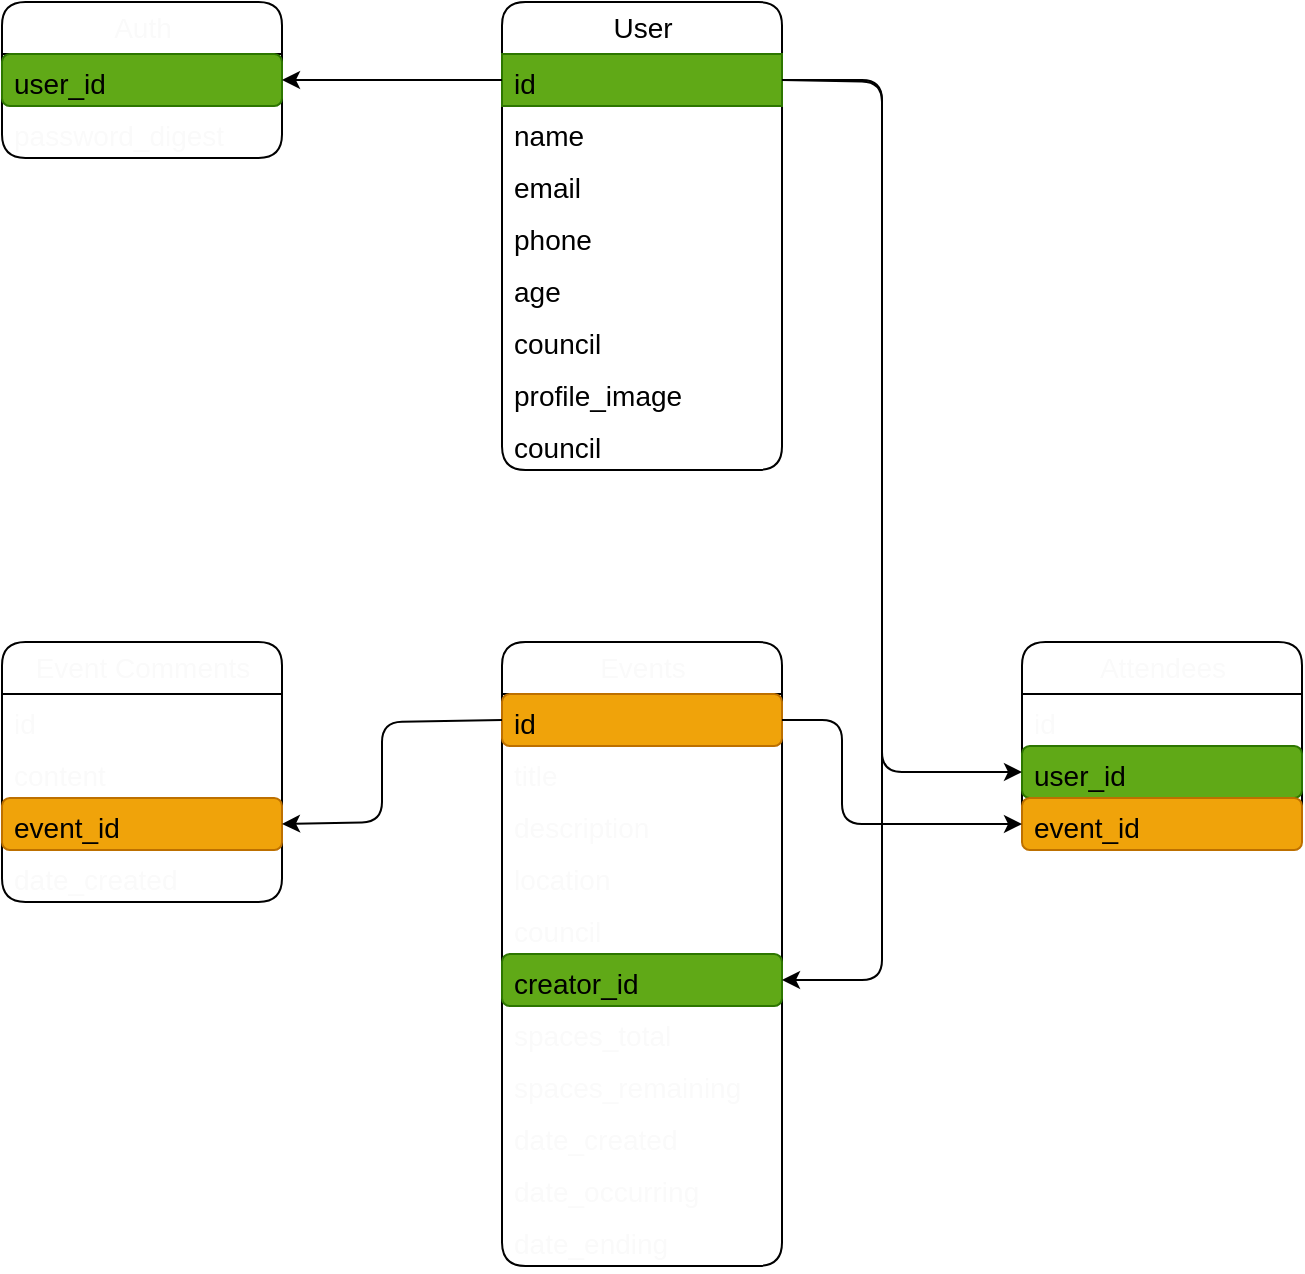 <mxfile>
    <diagram id="HSfTiWlhY4WbizWpS1Jt" name="Page-1">
        <mxGraphModel dx="973" dy="892" grid="1" gridSize="10" guides="1" tooltips="1" connect="1" arrows="1" fold="1" page="1" pageScale="1" pageWidth="850" pageHeight="1100" background="none" math="0" shadow="0">
            <root>
                <mxCell id="0"/>
                <mxCell id="1" parent="0"/>
                <mxCell id="7" value="User" style="swimlane;fontStyle=0;childLayout=stackLayout;horizontal=1;startSize=26;fillColor=none;horizontalStack=0;resizeParent=1;resizeParentMax=0;resizeLast=0;collapsible=1;marginBottom=0;html=1;rounded=1;swimlaneLine=1;shadow=0;glass=0;verticalAlign=middle;fontSize=14;" vertex="1" parent="1">
                    <mxGeometry x="310" y="120" width="140" height="234" as="geometry"/>
                </mxCell>
                <mxCell id="8" value="id" style="text;align=left;verticalAlign=top;spacingLeft=4;spacingRight=4;overflow=hidden;rotatable=0;points=[[0,0.5],[1,0.5]];portConstraint=eastwest;whiteSpace=wrap;html=1;fontStyle=0;fontSize=14;labelBorderColor=none;rounded=0;fillColor=#60a917;fontColor=#000000;strokeColor=#2D7600;" vertex="1" parent="7">
                    <mxGeometry y="26" width="140" height="26" as="geometry"/>
                </mxCell>
                <mxCell id="9" value="name" style="text;strokeColor=none;fillColor=none;align=left;verticalAlign=top;spacingLeft=4;spacingRight=4;overflow=hidden;rotatable=0;points=[[0,0.5],[1,0.5]];portConstraint=eastwest;whiteSpace=wrap;html=1;fontStyle=0;fontSize=14;" vertex="1" parent="7">
                    <mxGeometry y="52" width="140" height="26" as="geometry"/>
                </mxCell>
                <mxCell id="10" value="email" style="text;strokeColor=none;fillColor=none;align=left;verticalAlign=top;spacingLeft=4;spacingRight=4;overflow=hidden;rotatable=0;points=[[0,0.5],[1,0.5]];portConstraint=eastwest;whiteSpace=wrap;html=1;fontStyle=0;fontSize=14;" vertex="1" parent="7">
                    <mxGeometry y="78" width="140" height="26" as="geometry"/>
                </mxCell>
                <mxCell id="11" value="phone" style="text;strokeColor=none;fillColor=none;align=left;verticalAlign=top;spacingLeft=4;spacingRight=4;overflow=hidden;rotatable=0;points=[[0,0.5],[1,0.5]];portConstraint=eastwest;whiteSpace=wrap;html=1;fontStyle=0;fontSize=14;" vertex="1" parent="7">
                    <mxGeometry y="104" width="140" height="26" as="geometry"/>
                </mxCell>
                <mxCell id="12" value="age" style="text;strokeColor=none;fillColor=none;align=left;verticalAlign=top;spacingLeft=4;spacingRight=4;overflow=hidden;rotatable=0;points=[[0,0.5],[1,0.5]];portConstraint=eastwest;whiteSpace=wrap;html=1;fontStyle=0;fontSize=14;" vertex="1" parent="7">
                    <mxGeometry y="130" width="140" height="26" as="geometry"/>
                </mxCell>
                <mxCell id="13" value="council" style="text;strokeColor=none;fillColor=none;align=left;verticalAlign=top;spacingLeft=4;spacingRight=4;overflow=hidden;rotatable=0;points=[[0,0.5],[1,0.5]];portConstraint=eastwest;whiteSpace=wrap;html=1;fontStyle=0;fontSize=14;" vertex="1" parent="7">
                    <mxGeometry y="156" width="140" height="26" as="geometry"/>
                </mxCell>
                <mxCell id="14" value="profile_image" style="text;strokeColor=none;fillColor=none;align=left;verticalAlign=top;spacingLeft=4;spacingRight=4;overflow=hidden;rotatable=0;points=[[0,0.5],[1,0.5]];portConstraint=eastwest;whiteSpace=wrap;html=1;fontStyle=0;fontSize=14;" vertex="1" parent="7">
                    <mxGeometry y="182" width="140" height="26" as="geometry"/>
                </mxCell>
                <mxCell id="15" value="council" style="text;strokeColor=none;fillColor=none;align=left;verticalAlign=top;spacingLeft=4;spacingRight=4;overflow=hidden;rotatable=0;points=[[0,0.5],[1,0.5]];portConstraint=eastwest;whiteSpace=wrap;html=1;fontStyle=0;fontSize=14;" vertex="1" parent="7">
                    <mxGeometry y="208" width="140" height="26" as="geometry"/>
                </mxCell>
                <mxCell id="24" value="Auth" style="swimlane;fontStyle=0;childLayout=stackLayout;horizontal=1;startSize=26;fillColor=none;horizontalStack=0;resizeParent=1;resizeParentMax=0;resizeLast=0;collapsible=1;marginBottom=0;html=1;rounded=1;shadow=0;glass=0;sketch=0;fontColor=#fafafa;fontSize=14;" vertex="1" parent="1">
                    <mxGeometry x="60" y="120" width="140" height="78" as="geometry"/>
                </mxCell>
                <mxCell id="25" value="user_id" style="text;strokeColor=#2D7600;fillColor=#60a917;align=left;verticalAlign=top;spacingLeft=4;spacingRight=4;overflow=hidden;rotatable=0;points=[[0,0.5],[1,0.5]];portConstraint=eastwest;whiteSpace=wrap;html=1;rounded=1;shadow=0;glass=0;sketch=0;fontColor=#000000;fontStyle=0;fontSize=14;" vertex="1" parent="24">
                    <mxGeometry y="26" width="140" height="26" as="geometry"/>
                </mxCell>
                <mxCell id="26" value="password_digest" style="text;strokeColor=none;fillColor=none;align=left;verticalAlign=top;spacingLeft=4;spacingRight=4;overflow=hidden;rotatable=0;points=[[0,0.5],[1,0.5]];portConstraint=eastwest;whiteSpace=wrap;html=1;rounded=1;shadow=0;glass=0;sketch=0;fontColor=#fafafa;fontStyle=0;fontSize=14;" vertex="1" parent="24">
                    <mxGeometry y="52" width="140" height="26" as="geometry"/>
                </mxCell>
                <mxCell id="28" style="edgeStyle=none;html=1;entryX=1;entryY=0.5;entryDx=0;entryDy=0;fontColor=#fafafa;fontStyle=0;fontSize=14;" edge="1" parent="1" source="8" target="25">
                    <mxGeometry relative="1" as="geometry"/>
                </mxCell>
                <mxCell id="30" value="Events" style="swimlane;fontStyle=0;childLayout=stackLayout;horizontal=1;startSize=26;fillColor=none;horizontalStack=0;resizeParent=1;resizeParentMax=0;resizeLast=0;collapsible=1;marginBottom=0;html=1;rounded=1;shadow=0;glass=0;sketch=0;fontColor=#fafafa;fontSize=14;" vertex="1" parent="1">
                    <mxGeometry x="310" y="440" width="140" height="312" as="geometry"/>
                </mxCell>
                <mxCell id="31" value="id" style="text;strokeColor=#BD7000;fillColor=#f0a30a;align=left;verticalAlign=top;spacingLeft=4;spacingRight=4;overflow=hidden;rotatable=0;points=[[0,0.5],[1,0.5]];portConstraint=eastwest;whiteSpace=wrap;html=1;rounded=1;shadow=0;glass=0;sketch=0;fontColor=#000000;fontStyle=0;fontSize=14;" vertex="1" parent="30">
                    <mxGeometry y="26" width="140" height="26" as="geometry"/>
                </mxCell>
                <mxCell id="32" value="title" style="text;strokeColor=none;fillColor=none;align=left;verticalAlign=top;spacingLeft=4;spacingRight=4;overflow=hidden;rotatable=0;points=[[0,0.5],[1,0.5]];portConstraint=eastwest;whiteSpace=wrap;html=1;rounded=1;shadow=0;glass=0;sketch=0;fontColor=#fafafa;fontStyle=0;fontSize=14;" vertex="1" parent="30">
                    <mxGeometry y="52" width="140" height="26" as="geometry"/>
                </mxCell>
                <mxCell id="33" value="description" style="text;strokeColor=none;fillColor=none;align=left;verticalAlign=top;spacingLeft=4;spacingRight=4;overflow=hidden;rotatable=0;points=[[0,0.5],[1,0.5]];portConstraint=eastwest;whiteSpace=wrap;html=1;rounded=1;shadow=0;glass=0;sketch=0;fontColor=#fafafa;fontStyle=0;fontSize=14;" vertex="1" parent="30">
                    <mxGeometry y="78" width="140" height="26" as="geometry"/>
                </mxCell>
                <mxCell id="34" value="location" style="text;strokeColor=none;fillColor=none;align=left;verticalAlign=top;spacingLeft=4;spacingRight=4;overflow=hidden;rotatable=0;points=[[0,0.5],[1,0.5]];portConstraint=eastwest;whiteSpace=wrap;html=1;rounded=1;shadow=0;glass=0;sketch=0;fontColor=#fafafa;fontStyle=0;fontSize=14;" vertex="1" parent="30">
                    <mxGeometry y="104" width="140" height="26" as="geometry"/>
                </mxCell>
                <mxCell id="35" value="council" style="text;strokeColor=none;fillColor=none;align=left;verticalAlign=top;spacingLeft=4;spacingRight=4;overflow=hidden;rotatable=0;points=[[0,0.5],[1,0.5]];portConstraint=eastwest;whiteSpace=wrap;html=1;rounded=1;shadow=0;glass=0;sketch=0;fontColor=#fafafa;fontStyle=0;fontSize=14;" vertex="1" parent="30">
                    <mxGeometry y="130" width="140" height="26" as="geometry"/>
                </mxCell>
                <mxCell id="36" value="creator_id" style="text;strokeColor=#2D7600;fillColor=#60a917;align=left;verticalAlign=top;spacingLeft=4;spacingRight=4;overflow=hidden;rotatable=0;points=[[0,0.5],[1,0.5]];portConstraint=eastwest;whiteSpace=wrap;html=1;rounded=1;shadow=0;glass=0;sketch=0;fontColor=#000000;fontStyle=0;fontSize=14;labelBackgroundColor=none;labelBorderColor=none;" vertex="1" parent="30">
                    <mxGeometry y="156" width="140" height="26" as="geometry"/>
                </mxCell>
                <mxCell id="37" value="spaces_total" style="text;strokeColor=none;fillColor=none;align=left;verticalAlign=top;spacingLeft=4;spacingRight=4;overflow=hidden;rotatable=0;points=[[0,0.5],[1,0.5]];portConstraint=eastwest;whiteSpace=wrap;html=1;rounded=1;shadow=0;glass=0;sketch=0;fontColor=#fafafa;fontStyle=0;fontSize=14;" vertex="1" parent="30">
                    <mxGeometry y="182" width="140" height="26" as="geometry"/>
                </mxCell>
                <mxCell id="38" value="spaces_remaining" style="text;strokeColor=none;fillColor=none;align=left;verticalAlign=top;spacingLeft=4;spacingRight=4;overflow=hidden;rotatable=0;points=[[0,0.5],[1,0.5]];portConstraint=eastwest;whiteSpace=wrap;html=1;rounded=1;shadow=0;glass=0;sketch=0;fontColor=#fafafa;fontStyle=0;fontSize=14;" vertex="1" parent="30">
                    <mxGeometry y="208" width="140" height="26" as="geometry"/>
                </mxCell>
                <mxCell id="39" value="date_created" style="text;strokeColor=none;fillColor=none;align=left;verticalAlign=top;spacingLeft=4;spacingRight=4;overflow=hidden;rotatable=0;points=[[0,0.5],[1,0.5]];portConstraint=eastwest;whiteSpace=wrap;html=1;rounded=1;shadow=0;glass=0;sketch=0;fontColor=#fafafa;fontStyle=0;fontSize=14;" vertex="1" parent="30">
                    <mxGeometry y="234" width="140" height="26" as="geometry"/>
                </mxCell>
                <mxCell id="40" value="date_occurring" style="text;strokeColor=none;fillColor=none;align=left;verticalAlign=top;spacingLeft=4;spacingRight=4;overflow=hidden;rotatable=0;points=[[0,0.5],[1,0.5]];portConstraint=eastwest;whiteSpace=wrap;html=1;rounded=1;shadow=0;glass=0;sketch=0;fontColor=#fafafa;fontStyle=0;fontSize=14;" vertex="1" parent="30">
                    <mxGeometry y="260" width="140" height="26" as="geometry"/>
                </mxCell>
                <mxCell id="41" value="date_ending" style="text;strokeColor=none;fillColor=none;align=left;verticalAlign=top;spacingLeft=4;spacingRight=4;overflow=hidden;rotatable=0;points=[[0,0.5],[1,0.5]];portConstraint=eastwest;whiteSpace=wrap;html=1;rounded=1;shadow=0;glass=0;sketch=0;fontColor=#fafafa;fontStyle=0;fontSize=14;" vertex="1" parent="30">
                    <mxGeometry y="286" width="140" height="26" as="geometry"/>
                </mxCell>
                <mxCell id="42" value="Event Comments" style="swimlane;fontStyle=0;childLayout=stackLayout;horizontal=1;startSize=26;fillColor=none;horizontalStack=0;resizeParent=1;resizeParentMax=0;resizeLast=0;collapsible=1;marginBottom=0;html=1;rounded=1;shadow=0;glass=0;sketch=0;fontColor=#fafafa;fontSize=14;" vertex="1" parent="1">
                    <mxGeometry x="60" y="440" width="140" height="130" as="geometry"/>
                </mxCell>
                <mxCell id="43" value="id" style="text;strokeColor=none;fillColor=none;align=left;verticalAlign=top;spacingLeft=4;spacingRight=4;overflow=hidden;rotatable=0;points=[[0,0.5],[1,0.5]];portConstraint=eastwest;whiteSpace=wrap;html=1;rounded=1;shadow=0;glass=0;sketch=0;fontColor=#fafafa;fontStyle=0;fontSize=14;" vertex="1" parent="42">
                    <mxGeometry y="26" width="140" height="26" as="geometry"/>
                </mxCell>
                <mxCell id="44" value="content" style="text;strokeColor=none;fillColor=none;align=left;verticalAlign=top;spacingLeft=4;spacingRight=4;overflow=hidden;rotatable=0;points=[[0,0.5],[1,0.5]];portConstraint=eastwest;whiteSpace=wrap;html=1;rounded=1;shadow=0;glass=0;sketch=0;fontColor=#fafafa;fontStyle=0;fontSize=14;" vertex="1" parent="42">
                    <mxGeometry y="52" width="140" height="26" as="geometry"/>
                </mxCell>
                <mxCell id="45" value="event_id" style="text;strokeColor=#BD7000;fillColor=#f0a30a;align=left;verticalAlign=top;spacingLeft=4;spacingRight=4;overflow=hidden;rotatable=0;points=[[0,0.5],[1,0.5]];portConstraint=eastwest;whiteSpace=wrap;html=1;rounded=1;shadow=0;glass=0;sketch=0;fontColor=#000000;fontStyle=0;fontSize=14;" vertex="1" parent="42">
                    <mxGeometry y="78" width="140" height="26" as="geometry"/>
                </mxCell>
                <mxCell id="46" value="date_created" style="text;strokeColor=none;fillColor=none;align=left;verticalAlign=top;spacingLeft=4;spacingRight=4;overflow=hidden;rotatable=0;points=[[0,0.5],[1,0.5]];portConstraint=eastwest;whiteSpace=wrap;html=1;rounded=1;shadow=0;glass=0;sketch=0;fontColor=#fafafa;fontStyle=0;fontSize=14;" vertex="1" parent="42">
                    <mxGeometry y="104" width="140" height="26" as="geometry"/>
                </mxCell>
                <mxCell id="47" style="edgeStyle=none;html=1;entryX=1;entryY=0.5;entryDx=0;entryDy=0;fontColor=#fafafa;exitX=0;exitY=0.5;exitDx=0;exitDy=0;fontStyle=0;fontSize=14;" edge="1" parent="1" source="31" target="45">
                    <mxGeometry relative="1" as="geometry">
                        <Array as="points">
                            <mxPoint x="250" y="480"/>
                            <mxPoint x="250" y="530"/>
                        </Array>
                    </mxGeometry>
                </mxCell>
                <mxCell id="48" value="Attendees" style="swimlane;fontStyle=0;childLayout=stackLayout;horizontal=1;startSize=26;fillColor=none;horizontalStack=0;resizeParent=1;resizeParentMax=0;resizeLast=0;collapsible=1;marginBottom=0;html=1;rounded=1;shadow=0;glass=0;sketch=0;fontColor=#fafafa;fontSize=14;" vertex="1" parent="1">
                    <mxGeometry x="570" y="440" width="140" height="104" as="geometry"/>
                </mxCell>
                <mxCell id="49" value="id" style="text;strokeColor=none;fillColor=none;align=left;verticalAlign=top;spacingLeft=4;spacingRight=4;overflow=hidden;rotatable=0;points=[[0,0.5],[1,0.5]];portConstraint=eastwest;whiteSpace=wrap;html=1;rounded=1;shadow=0;glass=0;sketch=0;fontColor=#fafafa;fontStyle=0;fontSize=14;" vertex="1" parent="48">
                    <mxGeometry y="26" width="140" height="26" as="geometry"/>
                </mxCell>
                <mxCell id="50" value="user_id" style="text;strokeColor=#2D7600;fillColor=#60a917;align=left;verticalAlign=top;spacingLeft=4;spacingRight=4;overflow=hidden;rotatable=0;points=[[0,0.5],[1,0.5]];portConstraint=eastwest;whiteSpace=wrap;html=1;rounded=1;shadow=0;glass=0;sketch=0;fontColor=#000000;fontStyle=0;fontSize=14;labelBorderColor=none;" vertex="1" parent="48">
                    <mxGeometry y="52" width="140" height="26" as="geometry"/>
                </mxCell>
                <mxCell id="51" value="event_id" style="text;strokeColor=#BD7000;fillColor=#f0a30a;align=left;verticalAlign=top;spacingLeft=4;spacingRight=4;overflow=hidden;rotatable=0;points=[[0,0.5],[1,0.5]];portConstraint=eastwest;whiteSpace=wrap;html=1;rounded=1;shadow=0;glass=0;sketch=0;fontColor=#000000;fontStyle=0;fontSize=14;" vertex="1" parent="48">
                    <mxGeometry y="78" width="140" height="26" as="geometry"/>
                </mxCell>
                <mxCell id="53" style="edgeStyle=none;html=1;entryX=1;entryY=0.5;entryDx=0;entryDy=0;fontColor=#fafafa;exitX=1;exitY=0.5;exitDx=0;exitDy=0;fontStyle=0;fontSize=14;" edge="1" parent="1" source="8" target="36">
                    <mxGeometry relative="1" as="geometry">
                        <Array as="points">
                            <mxPoint x="500" y="160"/>
                            <mxPoint x="500" y="609"/>
                        </Array>
                    </mxGeometry>
                </mxCell>
                <mxCell id="54" style="edgeStyle=none;html=1;entryX=0;entryY=0.5;entryDx=0;entryDy=0;fontColor=#fafafa;exitX=1;exitY=0.5;exitDx=0;exitDy=0;fontStyle=0;fontSize=14;" edge="1" parent="1" source="31" target="51">
                    <mxGeometry relative="1" as="geometry">
                        <Array as="points">
                            <mxPoint x="480" y="479"/>
                            <mxPoint x="480" y="531"/>
                        </Array>
                    </mxGeometry>
                </mxCell>
                <mxCell id="55" style="edgeStyle=none;html=1;entryX=0;entryY=0.5;entryDx=0;entryDy=0;fontColor=#fafafa;exitX=1;exitY=0.5;exitDx=0;exitDy=0;fontStyle=0;fontSize=14;" edge="1" parent="1" source="8" target="50">
                    <mxGeometry relative="1" as="geometry">
                        <Array as="points">
                            <mxPoint x="500" y="159"/>
                            <mxPoint x="500" y="505"/>
                        </Array>
                    </mxGeometry>
                </mxCell>
            </root>
        </mxGraphModel>
    </diagram>
</mxfile>